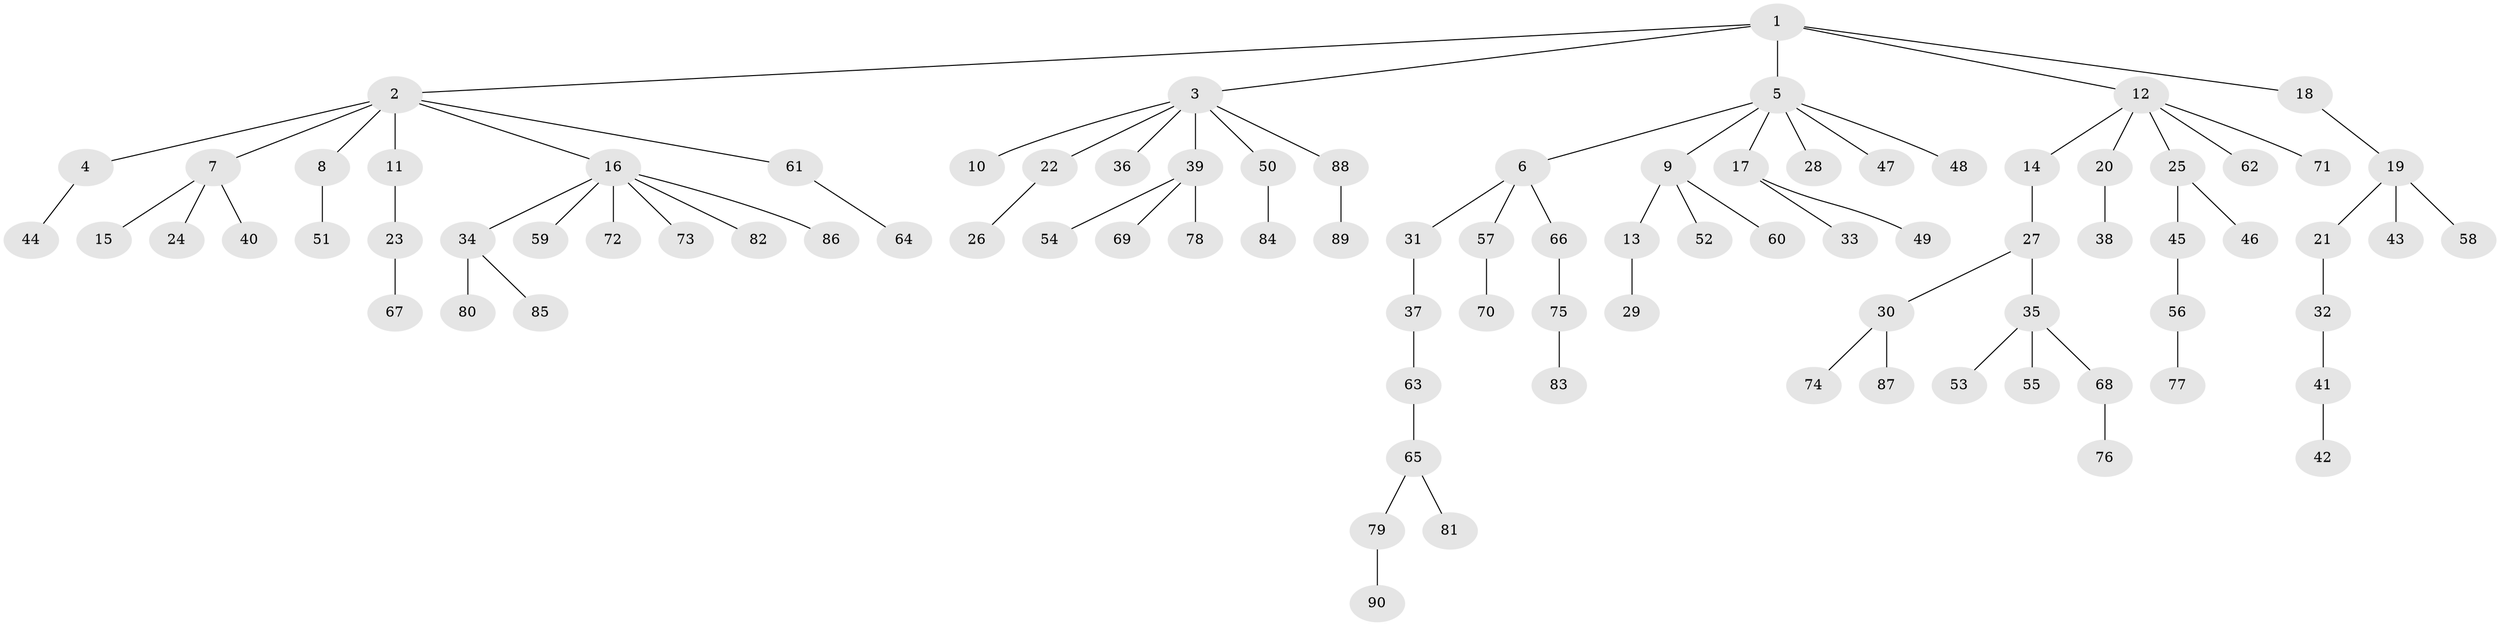 // Generated by graph-tools (version 1.1) at 2025/53/03/09/25 04:53:45]
// undirected, 90 vertices, 89 edges
graph export_dot {
graph [start="1"]
  node [color=gray90,style=filled];
  1;
  2;
  3;
  4;
  5;
  6;
  7;
  8;
  9;
  10;
  11;
  12;
  13;
  14;
  15;
  16;
  17;
  18;
  19;
  20;
  21;
  22;
  23;
  24;
  25;
  26;
  27;
  28;
  29;
  30;
  31;
  32;
  33;
  34;
  35;
  36;
  37;
  38;
  39;
  40;
  41;
  42;
  43;
  44;
  45;
  46;
  47;
  48;
  49;
  50;
  51;
  52;
  53;
  54;
  55;
  56;
  57;
  58;
  59;
  60;
  61;
  62;
  63;
  64;
  65;
  66;
  67;
  68;
  69;
  70;
  71;
  72;
  73;
  74;
  75;
  76;
  77;
  78;
  79;
  80;
  81;
  82;
  83;
  84;
  85;
  86;
  87;
  88;
  89;
  90;
  1 -- 2;
  1 -- 3;
  1 -- 5;
  1 -- 12;
  1 -- 18;
  2 -- 4;
  2 -- 7;
  2 -- 8;
  2 -- 11;
  2 -- 16;
  2 -- 61;
  3 -- 10;
  3 -- 22;
  3 -- 36;
  3 -- 39;
  3 -- 50;
  3 -- 88;
  4 -- 44;
  5 -- 6;
  5 -- 9;
  5 -- 17;
  5 -- 28;
  5 -- 47;
  5 -- 48;
  6 -- 31;
  6 -- 57;
  6 -- 66;
  7 -- 15;
  7 -- 24;
  7 -- 40;
  8 -- 51;
  9 -- 13;
  9 -- 52;
  9 -- 60;
  11 -- 23;
  12 -- 14;
  12 -- 20;
  12 -- 25;
  12 -- 62;
  12 -- 71;
  13 -- 29;
  14 -- 27;
  16 -- 34;
  16 -- 59;
  16 -- 72;
  16 -- 73;
  16 -- 82;
  16 -- 86;
  17 -- 33;
  17 -- 49;
  18 -- 19;
  19 -- 21;
  19 -- 43;
  19 -- 58;
  20 -- 38;
  21 -- 32;
  22 -- 26;
  23 -- 67;
  25 -- 45;
  25 -- 46;
  27 -- 30;
  27 -- 35;
  30 -- 74;
  30 -- 87;
  31 -- 37;
  32 -- 41;
  34 -- 80;
  34 -- 85;
  35 -- 53;
  35 -- 55;
  35 -- 68;
  37 -- 63;
  39 -- 54;
  39 -- 69;
  39 -- 78;
  41 -- 42;
  45 -- 56;
  50 -- 84;
  56 -- 77;
  57 -- 70;
  61 -- 64;
  63 -- 65;
  65 -- 79;
  65 -- 81;
  66 -- 75;
  68 -- 76;
  75 -- 83;
  79 -- 90;
  88 -- 89;
}
